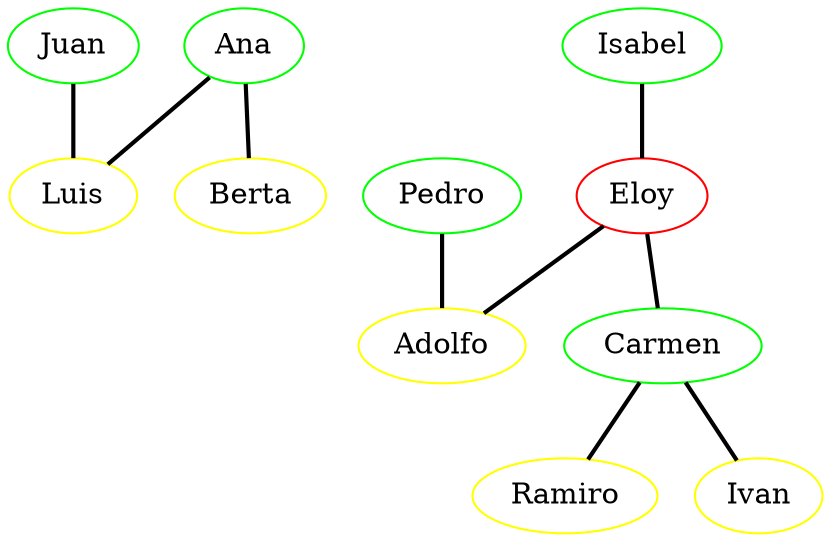 strict graph G {
  1 [ color="green" label="Ana" ];
  2 [ color="yellow" label="Luis" ];
  3 [ color="yellow" label="Berta" ];
  4 [ color="green" label="Juan" ];
  5 [ color="green" label="Pedro" ];
  6 [ color="yellow" label="Adolfo" ];
  7 [ color="green" label="Carmen" ];
  8 [ color="yellow" label="Ramiro" ];
  9 [ color="yellow" label="Ivan" ];
  10 [ color="red" label="Eloy" ];
  11 [ color="green" label="Isabel" ];
  1 -- 2 [ style="bold" ];
  1 -- 3 [ style="bold" ];
  4 -- 2 [ style="bold" ];
  5 -- 6 [ style="bold" ];
  7 -- 8 [ style="bold" ];
  7 -- 9 [ style="bold" ];
  10 -- 6 [ style="bold" ];
  10 -- 7 [ style="bold" ];
  11 -- 10 [ style="bold" ];
}
